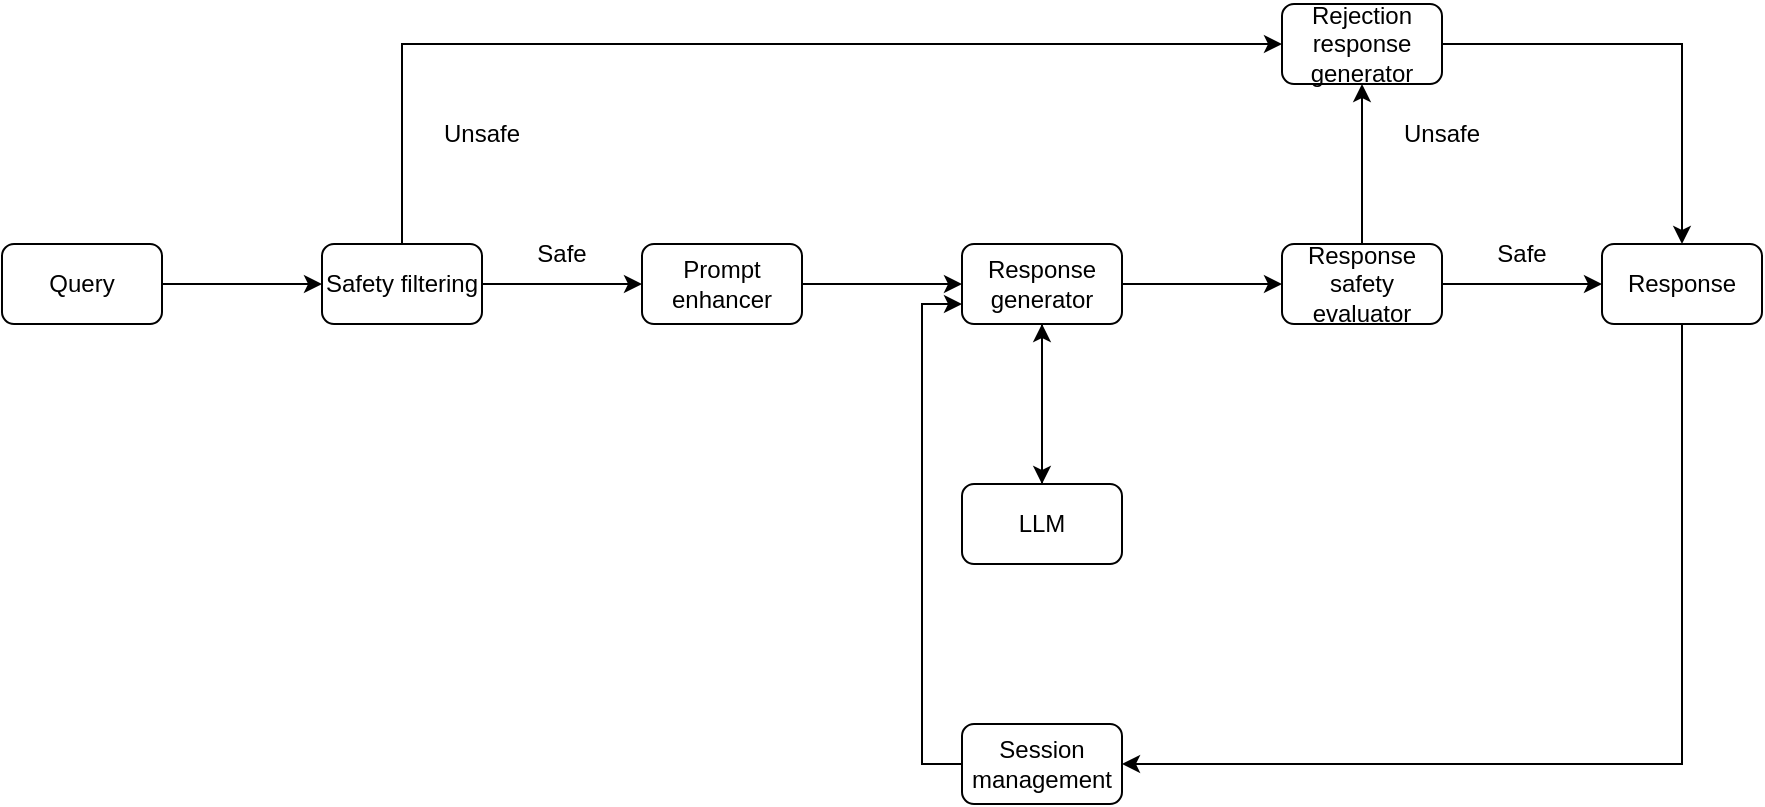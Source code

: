 <mxfile version="28.2.7">
  <diagram name="Page-1" id="ftjcTTRfvaaxuHuYVkQb">
    <mxGraphModel dx="976" dy="568" grid="1" gridSize="10" guides="1" tooltips="1" connect="1" arrows="1" fold="1" page="1" pageScale="1" pageWidth="850" pageHeight="1100" math="0" shadow="0">
      <root>
        <mxCell id="0" />
        <mxCell id="1" parent="0" />
        <mxCell id="hhdQ_Sf367nD7q4z_e1c-6" style="edgeStyle=orthogonalEdgeStyle;rounded=0;orthogonalLoop=1;jettySize=auto;html=1;exitX=0.5;exitY=0;exitDx=0;exitDy=0;entryX=0;entryY=0.5;entryDx=0;entryDy=0;" edge="1" parent="1" source="hhdQ_Sf367nD7q4z_e1c-1" target="hhdQ_Sf367nD7q4z_e1c-5">
          <mxGeometry relative="1" as="geometry" />
        </mxCell>
        <mxCell id="hhdQ_Sf367nD7q4z_e1c-10" style="edgeStyle=orthogonalEdgeStyle;rounded=0;orthogonalLoop=1;jettySize=auto;html=1;exitX=1;exitY=0.5;exitDx=0;exitDy=0;entryX=0;entryY=0.5;entryDx=0;entryDy=0;" edge="1" parent="1" source="hhdQ_Sf367nD7q4z_e1c-1" target="hhdQ_Sf367nD7q4z_e1c-2">
          <mxGeometry relative="1" as="geometry" />
        </mxCell>
        <mxCell id="hhdQ_Sf367nD7q4z_e1c-1" value="Safety filtering" style="rounded=1;whiteSpace=wrap;html=1;" vertex="1" parent="1">
          <mxGeometry x="200" y="200" width="80" height="40" as="geometry" />
        </mxCell>
        <mxCell id="hhdQ_Sf367nD7q4z_e1c-9" style="edgeStyle=orthogonalEdgeStyle;rounded=0;orthogonalLoop=1;jettySize=auto;html=1;exitX=1;exitY=0.5;exitDx=0;exitDy=0;entryX=0;entryY=0.5;entryDx=0;entryDy=0;" edge="1" parent="1" source="hhdQ_Sf367nD7q4z_e1c-2" target="hhdQ_Sf367nD7q4z_e1c-3">
          <mxGeometry relative="1" as="geometry" />
        </mxCell>
        <mxCell id="hhdQ_Sf367nD7q4z_e1c-2" value="Prompt enhancer" style="rounded=1;whiteSpace=wrap;html=1;" vertex="1" parent="1">
          <mxGeometry x="360" y="200" width="80" height="40" as="geometry" />
        </mxCell>
        <mxCell id="hhdQ_Sf367nD7q4z_e1c-8" style="edgeStyle=orthogonalEdgeStyle;rounded=0;orthogonalLoop=1;jettySize=auto;html=1;exitX=1;exitY=0.5;exitDx=0;exitDy=0;entryX=0;entryY=0.5;entryDx=0;entryDy=0;" edge="1" parent="1" source="hhdQ_Sf367nD7q4z_e1c-3" target="hhdQ_Sf367nD7q4z_e1c-4">
          <mxGeometry relative="1" as="geometry" />
        </mxCell>
        <mxCell id="hhdQ_Sf367nD7q4z_e1c-17" style="edgeStyle=orthogonalEdgeStyle;rounded=0;orthogonalLoop=1;jettySize=auto;html=1;exitX=0.5;exitY=1;exitDx=0;exitDy=0;entryX=0.5;entryY=0;entryDx=0;entryDy=0;" edge="1" parent="1" source="hhdQ_Sf367nD7q4z_e1c-3" target="hhdQ_Sf367nD7q4z_e1c-16">
          <mxGeometry relative="1" as="geometry" />
        </mxCell>
        <mxCell id="hhdQ_Sf367nD7q4z_e1c-3" value="Response generator" style="rounded=1;whiteSpace=wrap;html=1;" vertex="1" parent="1">
          <mxGeometry x="520" y="200" width="80" height="40" as="geometry" />
        </mxCell>
        <mxCell id="hhdQ_Sf367nD7q4z_e1c-7" style="edgeStyle=orthogonalEdgeStyle;rounded=0;orthogonalLoop=1;jettySize=auto;html=1;exitX=0.5;exitY=0;exitDx=0;exitDy=0;" edge="1" parent="1" source="hhdQ_Sf367nD7q4z_e1c-4" target="hhdQ_Sf367nD7q4z_e1c-5">
          <mxGeometry relative="1" as="geometry" />
        </mxCell>
        <mxCell id="hhdQ_Sf367nD7q4z_e1c-22" style="edgeStyle=orthogonalEdgeStyle;rounded=0;orthogonalLoop=1;jettySize=auto;html=1;exitX=1;exitY=0.5;exitDx=0;exitDy=0;" edge="1" parent="1" source="hhdQ_Sf367nD7q4z_e1c-4" target="hhdQ_Sf367nD7q4z_e1c-21">
          <mxGeometry relative="1" as="geometry" />
        </mxCell>
        <mxCell id="hhdQ_Sf367nD7q4z_e1c-4" value="Response safety evaluator" style="rounded=1;whiteSpace=wrap;html=1;" vertex="1" parent="1">
          <mxGeometry x="680" y="200" width="80" height="40" as="geometry" />
        </mxCell>
        <mxCell id="hhdQ_Sf367nD7q4z_e1c-24" style="edgeStyle=orthogonalEdgeStyle;rounded=0;orthogonalLoop=1;jettySize=auto;html=1;exitX=1;exitY=0.5;exitDx=0;exitDy=0;" edge="1" parent="1" source="hhdQ_Sf367nD7q4z_e1c-5" target="hhdQ_Sf367nD7q4z_e1c-21">
          <mxGeometry relative="1" as="geometry" />
        </mxCell>
        <mxCell id="hhdQ_Sf367nD7q4z_e1c-5" value="Rejection response generator" style="rounded=1;whiteSpace=wrap;html=1;" vertex="1" parent="1">
          <mxGeometry x="680" y="80" width="80" height="40" as="geometry" />
        </mxCell>
        <mxCell id="hhdQ_Sf367nD7q4z_e1c-12" style="edgeStyle=orthogonalEdgeStyle;rounded=0;orthogonalLoop=1;jettySize=auto;html=1;exitX=1;exitY=0.5;exitDx=0;exitDy=0;entryX=0;entryY=0.5;entryDx=0;entryDy=0;" edge="1" parent="1" source="hhdQ_Sf367nD7q4z_e1c-11" target="hhdQ_Sf367nD7q4z_e1c-1">
          <mxGeometry relative="1" as="geometry" />
        </mxCell>
        <mxCell id="hhdQ_Sf367nD7q4z_e1c-11" value="Query" style="rounded=1;whiteSpace=wrap;html=1;" vertex="1" parent="1">
          <mxGeometry x="40" y="200" width="80" height="40" as="geometry" />
        </mxCell>
        <mxCell id="hhdQ_Sf367nD7q4z_e1c-13" value="Safe" style="text;html=1;whiteSpace=wrap;strokeColor=none;fillColor=none;align=center;verticalAlign=middle;rounded=0;" vertex="1" parent="1">
          <mxGeometry x="280" y="190" width="80" height="30" as="geometry" />
        </mxCell>
        <mxCell id="hhdQ_Sf367nD7q4z_e1c-14" value="Unsafe" style="text;html=1;whiteSpace=wrap;strokeColor=none;fillColor=none;align=center;verticalAlign=middle;rounded=0;" vertex="1" parent="1">
          <mxGeometry x="240" y="130" width="80" height="30" as="geometry" />
        </mxCell>
        <mxCell id="hhdQ_Sf367nD7q4z_e1c-15" value="Unsafe" style="text;html=1;whiteSpace=wrap;strokeColor=none;fillColor=none;align=center;verticalAlign=middle;rounded=0;" vertex="1" parent="1">
          <mxGeometry x="720" y="130" width="80" height="30" as="geometry" />
        </mxCell>
        <mxCell id="hhdQ_Sf367nD7q4z_e1c-18" style="edgeStyle=orthogonalEdgeStyle;rounded=0;orthogonalLoop=1;jettySize=auto;html=1;exitX=0.5;exitY=0;exitDx=0;exitDy=0;entryX=0.5;entryY=1;entryDx=0;entryDy=0;" edge="1" parent="1" source="hhdQ_Sf367nD7q4z_e1c-16" target="hhdQ_Sf367nD7q4z_e1c-3">
          <mxGeometry relative="1" as="geometry" />
        </mxCell>
        <mxCell id="hhdQ_Sf367nD7q4z_e1c-16" value="LLM" style="rounded=1;whiteSpace=wrap;html=1;" vertex="1" parent="1">
          <mxGeometry x="520" y="320" width="80" height="40" as="geometry" />
        </mxCell>
        <mxCell id="hhdQ_Sf367nD7q4z_e1c-20" style="edgeStyle=orthogonalEdgeStyle;rounded=0;orthogonalLoop=1;jettySize=auto;html=1;exitX=0;exitY=0.5;exitDx=0;exitDy=0;entryX=0;entryY=0.75;entryDx=0;entryDy=0;" edge="1" parent="1" source="hhdQ_Sf367nD7q4z_e1c-19" target="hhdQ_Sf367nD7q4z_e1c-3">
          <mxGeometry relative="1" as="geometry" />
        </mxCell>
        <mxCell id="hhdQ_Sf367nD7q4z_e1c-19" value="Session management" style="rounded=1;whiteSpace=wrap;html=1;" vertex="1" parent="1">
          <mxGeometry x="520" y="440" width="80" height="40" as="geometry" />
        </mxCell>
        <mxCell id="hhdQ_Sf367nD7q4z_e1c-25" style="edgeStyle=orthogonalEdgeStyle;rounded=0;orthogonalLoop=1;jettySize=auto;html=1;exitX=0.5;exitY=1;exitDx=0;exitDy=0;entryX=1;entryY=0.5;entryDx=0;entryDy=0;" edge="1" parent="1" source="hhdQ_Sf367nD7q4z_e1c-21" target="hhdQ_Sf367nD7q4z_e1c-19">
          <mxGeometry relative="1" as="geometry" />
        </mxCell>
        <mxCell id="hhdQ_Sf367nD7q4z_e1c-21" value="Response" style="rounded=1;whiteSpace=wrap;html=1;" vertex="1" parent="1">
          <mxGeometry x="840" y="200" width="80" height="40" as="geometry" />
        </mxCell>
        <mxCell id="hhdQ_Sf367nD7q4z_e1c-23" value="Safe" style="text;html=1;whiteSpace=wrap;strokeColor=none;fillColor=none;align=center;verticalAlign=middle;rounded=0;" vertex="1" parent="1">
          <mxGeometry x="760" y="190" width="80" height="30" as="geometry" />
        </mxCell>
      </root>
    </mxGraphModel>
  </diagram>
</mxfile>
